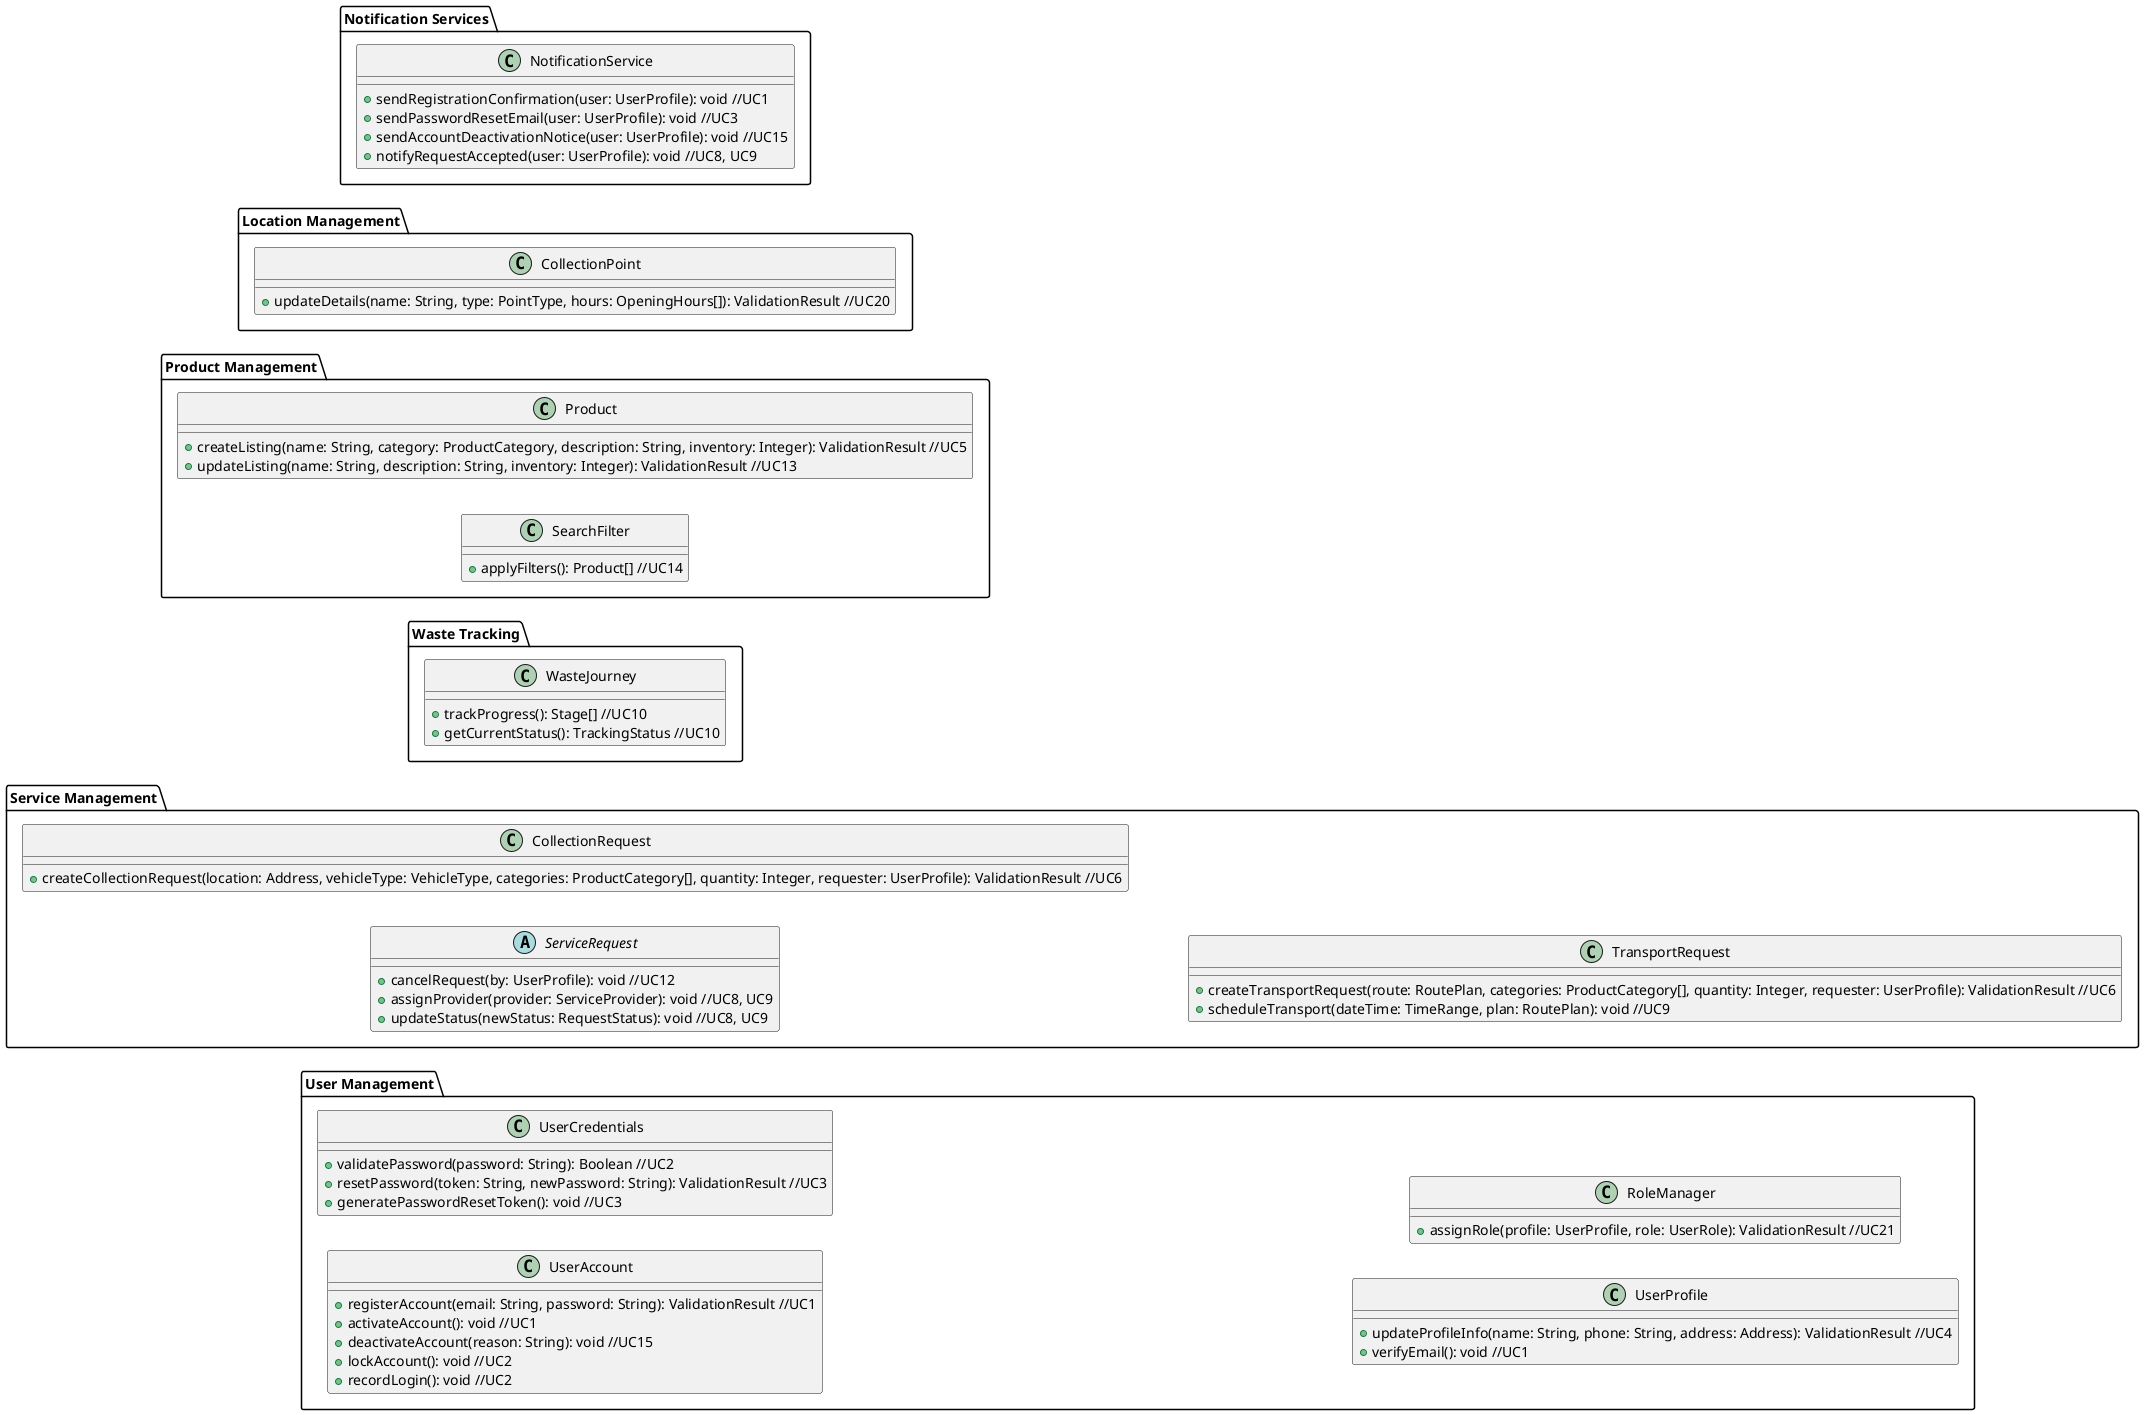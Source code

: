 @startuml
left to right direction

' CORE VALUE OBJECTS
' No domain methods needed per SRP and UC analysis

' USER MANAGEMENT
package "User Management" {
class UserAccount {
  +registerAccount(email: String, password: String): ValidationResult //UC1
  +activateAccount(): void //UC1
  +deactivateAccount(reason: String): void //UC15
  +lockAccount(): void //UC2
  +recordLogin(): void //UC2
}

class UserCredentials {
  +validatePassword(password: String): Boolean //UC2
  +resetPassword(token: String, newPassword: String): ValidationResult //UC3
  +generatePasswordResetToken(): void //UC3
}

class UserProfile {
  +updateProfileInfo(name: String, phone: String, address: Address): ValidationResult //UC4
  +verifyEmail(): void //UC1
}

class RoleManager {
  +assignRole(profile: UserProfile, role: UserRole): ValidationResult //UC21
}
}

' SERVICE MANAGEMENT
package "Service Management" {
abstract class ServiceRequest {
  +cancelRequest(by: UserProfile): void //UC12
  +assignProvider(provider: ServiceProvider): void //UC8, UC9
  +updateStatus(newStatus: RequestStatus): void //UC8, UC9
}

class CollectionRequest {
  +createCollectionRequest(location: Address, vehicleType: VehicleType, categories: ProductCategory[], quantity: Integer, requester: UserProfile): ValidationResult //UC6
}

class TransportRequest {
  +createTransportRequest(route: RoutePlan, categories: ProductCategory[], quantity: Integer, requester: UserProfile): ValidationResult //UC6
  +scheduleTransport(dateTime: TimeRange, plan: RoutePlan): void //UC9
}
}

' WASTE TRACKING
package "Waste Tracking" {
class WasteJourney {
  +trackProgress(): Stage[] //UC10
  +getCurrentStatus(): TrackingStatus //UC10
}
}

' PRODUCT MANAGEMENT
package "Product Management" {
class Product {
  +createListing(name: String, category: ProductCategory, description: String, inventory: Integer): ValidationResult //UC5
  +updateListing(name: String, description: String, inventory: Integer): ValidationResult //UC13
}

class SearchFilter {
  +applyFilters(): Product[] //UC14
}
}

' LOCATION MANAGEMENT
package "Location Management" {
class CollectionPoint {
  +updateDetails(name: String, type: PointType, hours: OpeningHours[]): ValidationResult //UC20
}
}

' NOTIFICATION SERVICES
package "Notification Services" {
class NotificationService {
  +sendRegistrationConfirmation(user: UserProfile): void //UC1
  +sendPasswordResetEmail(user: UserProfile): void //UC3
  +sendAccountDeactivationNotice(user: UserProfile): void //UC15
  +notifyRequestAccepted(user: UserProfile): void //UC8, UC9
}
}
@enduml